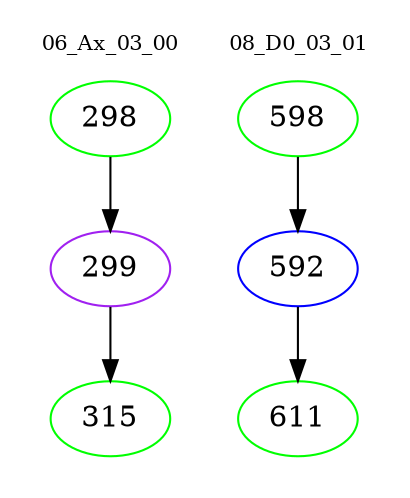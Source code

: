digraph{
subgraph cluster_0 {
color = white
label = "06_Ax_03_00";
fontsize=10;
T0_298 [label="298", color="green"]
T0_298 -> T0_299 [color="black"]
T0_299 [label="299", color="purple"]
T0_299 -> T0_315 [color="black"]
T0_315 [label="315", color="green"]
}
subgraph cluster_1 {
color = white
label = "08_D0_03_01";
fontsize=10;
T1_598 [label="598", color="green"]
T1_598 -> T1_592 [color="black"]
T1_592 [label="592", color="blue"]
T1_592 -> T1_611 [color="black"]
T1_611 [label="611", color="green"]
}
}
